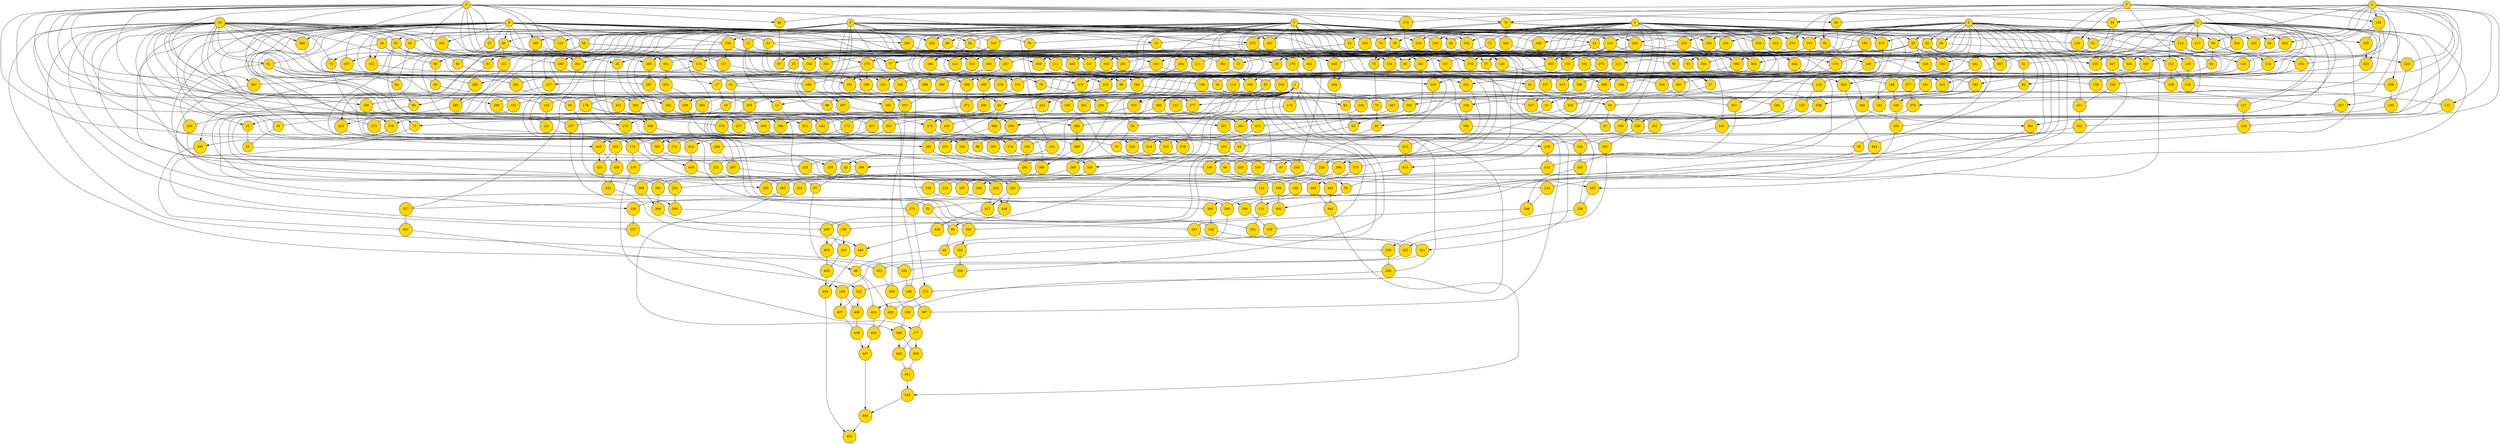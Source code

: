 digraph 0{
	0,1,2,3,4,5,6,7,8,9,10,11,12,13,14,15,16,17,18,19,20,21,22,23,24,25,26,27,28,29,30,31,32,33,34,35,36,37,38,39,40,41,42,43,44,45,46,47,48,49,50,51,52,53,54,55,56,57,58,59,60,61,62,63,64,65,66,67,68,69,70,71,72,73,74,75,76,77,78,79,80,81,82,83,84,85,86,87,88,89,90,91,92,93,94,95,96,97,98,99,100,101,102,103,104,105,106,107,108,109,110,111,112,113,114,115,116,117,118,119,120,121,122,123,124,125,126,127,128,129,130,131,132,133,134,135,136,137,138,139,140,141,142,143,144,145,146,147,148,149,150,151,152,153,154,155,156,157,158,159,160,161,162,163,164,165,166,167,168,169,170,171,172,173,174,175,176,177,178,179,180,181,182,183,184,185,186,187,188,189,190,191,192,193,194,195,196,197,198,199,200,201,202,203,204,205,206,207,208,209,210,211,212,213,214,215,216,217,218,219,220,221,222,223,224,225,226,227,228,229,230,231,232,233,234,235,236,237,238,239,240,241,242,243,244,245,246,247,248,249,250,251,252,253,254,255,256,257,258,259,260,261,262,263,264,265,266,267,268,269,270,271,272,273,274,275,276,277,278,279,280,281,282,283,284,285,286,287,288,289,290,291,292,293,294,295,296,297,298,299,300,301,302,303,304,305,306,307,308,309,310,311,312,313,314,315,316,317,318,319,320,321,322,323,324,325,326,327,328,329,330,331,332,333,334,335,336,337,338,339,340,341,342,343,344,345,346,347,348,349,350,351,352,353,354,355,356,357,358,359,360,361,362,363,364,365,366,367,368,369,370,371,372,373,374,375,376,377,378,379,380,381,382,383,384,385,386,387,388,389,390,391,392,393,394,395,396,397,398,399,400,401,402,403,404,405,406,407,408,409,410,411,412,413,414,415,416,417,418,419,420,421,422,423,424,425,426,427,428,429,430,431,432,433,434,435,436,437,438,439,440,441,442,443,444,445,446,447,448,449,450[shape=circle,style=filled,fillcolor=gold,height="0.3"];
8->11[];
7->11[arrowhead=odot];
11->12[];
1->12[];
4->13[];
3->13[arrowhead=odot];
4->14[arrowhead=odot];
3->14[];
14->15[arrowhead=odot];
13->15[arrowhead=odot];
10->16[arrowhead=odot];
9->16[arrowhead=odot];
16->17[];
15->17[arrowhead=odot];
17->18[arrowhead=odot];
1->18[arrowhead=odot];
18->19[arrowhead=odot];
8->19[arrowhead=odot];
9->20[];
1->20[];
20->21[];
10->21[];
21->22[arrowhead=odot];
19->22[arrowhead=odot];
22->23[arrowhead=odot];
7->23[];
7->24[];
6->24[arrowhead=odot];
24->25[];
10->25[];
8->26[];
5->26[arrowhead=odot];
8->27[arrowhead=odot];
3->27[arrowhead=odot];
6->28[];
2->28[];
28->29[];
27->29[];
29->30[arrowhead=odot];
26->30[arrowhead=odot];
30->31[arrowhead=odot];
4->31[];
5->32[];
4->32[arrowhead=odot];
32->33[];
8->33[];
33->34[arrowhead=odot];
31->34[arrowhead=odot];
34->35[arrowhead=odot];
9->35[arrowhead=odot];
6->36[];
5->36[arrowhead=odot];
36->37[];
9->37[];
9->38[];
5->38[];
5->39[];
2->39[];
9->40[];
5->40[arrowhead=odot];
40->41[arrowhead=odot];
39->41[arrowhead=odot];
41->42[arrowhead=odot];
0->42[];
39->43[arrowhead=odot];
0->43[arrowhead=odot];
8->44[arrowhead=odot];
7->44[arrowhead=odot];
44->45[];
43->45[arrowhead=odot];
45->46[];
42->46[arrowhead=odot];
46->47[arrowhead=odot];
38->47[arrowhead=odot];
47->48[arrowhead=odot];
6->48[arrowhead=odot];
37->49[arrowhead=odot];
35->49[arrowhead=odot];
49->50[];
48->50[arrowhead=odot];
50->51[arrowhead=odot];
10->51[arrowhead=odot];
7->52[arrowhead=odot];
6->52[];
5->53[];
4->53[];
3->54[arrowhead=odot];
2->54[];
54->55[];
26->55[arrowhead=odot];
53->56[arrowhead=odot];
38->56[arrowhead=odot];
56->57[];
55->57[];
9->58[arrowhead=odot];
8->58[arrowhead=odot];
3->59[];
2->59[arrowhead=odot];
59->60[];
58->60[];
60->61[arrowhead=odot];
10->61[arrowhead=odot];
61->62[];
57->62[arrowhead=odot];
62->63[arrowhead=odot];
52->63[];
63->64[arrowhead=odot];
25->64[arrowhead=odot];
64->65[];
51->65[arrowhead=odot];
65->66[arrowhead=odot];
1->66[arrowhead=odot];
23->67[arrowhead=odot];
12->67[arrowhead=odot];
67->68[];
66->68[arrowhead=odot];
8->69[];
7->69[];
69->70[];
10->70[arrowhead=odot];
70->71[];
20->71[];
7->72[arrowhead=odot];
5->72[arrowhead=odot];
3->73[];
2->73[];
73->74[];
8->74[arrowhead=odot];
74->75[];
72->75[];
73->76[arrowhead=odot];
8->76[arrowhead=odot];
16->77[];
5->77[];
77->78[];
76->78[arrowhead=odot];
78->79[arrowhead=odot];
75->79[arrowhead=odot];
79->80[arrowhead=odot];
4->80[];
10->81[];
8->81[arrowhead=odot];
10->82[arrowhead=odot];
5->82[arrowhead=odot];
16->83[arrowhead=odot];
7->83[];
82->84[arrowhead=odot];
81->84[arrowhead=odot];
84->85[];
83->85[];
85->86[arrowhead=odot];
80->86[arrowhead=odot];
86->87[arrowhead=odot];
6->87[];
40->88[];
10->88[arrowhead=odot];
88->89[arrowhead=odot];
81->89[arrowhead=odot];
89->90[arrowhead=odot];
7->90[arrowhead=odot];
10->91[arrowhead=odot];
9->91[];
82->92[arrowhead=odot];
27->92[arrowhead=odot];
92->93[arrowhead=odot];
2->93[arrowhead=odot];
3->94[];
0->94[arrowhead=odot];
73->95[arrowhead=odot];
0->95[];
8->96[arrowhead=odot];
5->96[];
96->97[];
94->97[arrowhead=odot];
97->98[];
95->98[arrowhead=odot];
93->99[arrowhead=odot];
91->99[arrowhead=odot];
99->100[];
98->100[arrowhead=odot];
100->101[arrowhead=odot];
7->101[arrowhead=odot];
16->102[];
8->102[];
102->103[];
53->103[arrowhead=odot];
103->104[arrowhead=odot];
81->104[arrowhead=odot];
104->105[];
101->105[arrowhead=odot];
105->106[arrowhead=odot];
6->106[arrowhead=odot];
90->107[arrowhead=odot];
87->107[arrowhead=odot];
107->108[];
106->108[arrowhead=odot];
108->109[arrowhead=odot];
1->109[arrowhead=odot];
10->110[arrowhead=odot];
7->110[];
110->111[];
5->111[arrowhead=odot];
6->112[];
4->112[arrowhead=odot];
112->113[];
7->113[arrowhead=odot];
113->114[arrowhead=odot];
111->114[arrowhead=odot];
114->115[arrowhead=odot];
3->115[arrowhead=odot];
53->116[];
3->116[];
116->117[];
110->117[];
52->118[];
2->118[arrowhead=odot];
118->119[arrowhead=odot];
111->119[arrowhead=odot];
119->120[arrowhead=odot];
4->120[arrowhead=odot];
117->121[arrowhead=odot];
115->121[arrowhead=odot];
121->122[];
120->122[arrowhead=odot];
122->123[arrowhead=odot];
8->123[arrowhead=odot];
123->124[arrowhead=odot];
1->124[arrowhead=odot];
69->125[arrowhead=odot];
9->125[arrowhead=odot];
125->126[];
124->126[arrowhead=odot];
126->127[arrowhead=odot];
71->127[arrowhead=odot];
127->128[];
109->128[arrowhead=odot];
7->129[arrowhead=odot];
0->129[];
129->130[];
32->130[];
36->131[];
4->131[];
131->132[arrowhead=odot];
130->132[arrowhead=odot];
132->133[arrowhead=odot];
2->133[];
2->134[];
0->134[];
134->135[arrowhead=odot];
53->135[];
135->136[arrowhead=odot];
72->136[arrowhead=odot];
136->137[arrowhead=odot];
6->137[arrowhead=odot];
137->138[arrowhead=odot];
133->138[arrowhead=odot];
138->139[arrowhead=odot];
3->139[];
13->140[];
7->140[arrowhead=odot];
140->141[arrowhead=odot];
112->141[arrowhead=odot];
141->142[arrowhead=odot];
5->142[];
142->143[arrowhead=odot];
139->143[arrowhead=odot];
143->144[arrowhead=odot];
8->144[arrowhead=odot];
7->145[];
6->145[];
145->146[];
53->146[arrowhead=odot];
24->147[];
3->147[];
147->148[arrowhead=odot];
118->148[arrowhead=odot];
148->149[arrowhead=odot];
53->149[];
149->150[arrowhead=odot];
146->150[arrowhead=odot];
150->151[];
144->151[arrowhead=odot];
151->152[arrowhead=odot];
9->152[arrowhead=odot];
6->153[];
5->153[];
153->154[arrowhead=odot];
69->154[];
11->155[];
4->155[];
8->156[arrowhead=odot];
7->156[];
156->157[];
3->157[arrowhead=odot];
157->158[arrowhead=odot];
155->158[arrowhead=odot];
158->159[arrowhead=odot];
153->159[];
159->160[arrowhead=odot];
154->160[arrowhead=odot];
160->161[];
152->161[arrowhead=odot];
161->162[arrowhead=odot];
10->162[arrowhead=odot];
156->163[];
153->163[];
163->164[arrowhead=odot];
11->164[arrowhead=odot];
164->165[arrowhead=odot];
9->165[];
165->166[arrowhead=odot];
162->166[arrowhead=odot];
166->167[arrowhead=odot];
1->167[arrowhead=odot];
9->168[arrowhead=odot];
6->168[];
168->169[];
10->169[];
169->170[arrowhead=odot];
20->170[arrowhead=odot];
170->171[arrowhead=odot];
69->171[];
8->172[];
6->172[];
172->173[arrowhead=odot];
9->173[];
173->174[arrowhead=odot];
1->174[arrowhead=odot];
174->175[arrowhead=odot];
10->175[];
175->176[arrowhead=odot];
171->176[arrowhead=odot];
176->177[];
167->177[arrowhead=odot];
10->178[arrowhead=odot];
1->178[arrowhead=odot];
145->179[];
8->179[];
38->180[];
3->180[arrowhead=odot];
180->181[];
179->181[];
7->182[arrowhead=odot];
6->182[arrowhead=odot];
8->183[arrowhead=odot];
5->183[arrowhead=odot];
183->184[];
9->184[arrowhead=odot];
184->185[];
182->185[];
185->186[arrowhead=odot];
181->186[arrowhead=odot];
178->187[];
4->187[arrowhead=odot];
187->188[];
186->188[arrowhead=odot];
179->189[];
9->189[];
189->190[arrowhead=odot];
10->190[];
145->191[arrowhead=odot];
74->191[arrowhead=odot];
191->192[arrowhead=odot];
4->192[];
8->193[arrowhead=odot];
6->193[arrowhead=odot];
193->194[arrowhead=odot];
192->194[arrowhead=odot];
194->195[arrowhead=odot];
5->195[];
195->196[arrowhead=odot];
156->196[arrowhead=odot];
182->197[];
134->197[];
197->198[arrowhead=odot];
163->198[arrowhead=odot];
4->199[];
3->199[];
199->200[];
198->200[arrowhead=odot];
200->201[arrowhead=odot];
196->201[arrowhead=odot];
201->202[arrowhead=odot];
9->202[arrowhead=odot];
9->203[];
4->203[];
203->204[arrowhead=odot];
14->204[arrowhead=odot];
153->205[];
70->205[];
205->206[];
204->206[arrowhead=odot];
206->207[arrowhead=odot];
190->207[arrowhead=odot];
207->208[];
202->208[arrowhead=odot];
208->209[arrowhead=odot];
1->209[arrowhead=odot];
145->210[];
116->210[];
182->211[arrowhead=odot];
58->211[];
211->212[];
210->212[arrowhead=odot];
9->213[arrowhead=odot];
4->213[];
213->214[];
134->214[];
214->215[];
193->215[];
215->216[arrowhead=odot];
189->216[arrowhead=odot];
216->217[arrowhead=odot];
3->217[];
203->218[];
179->218[];
218->219[arrowhead=odot];
217->219[arrowhead=odot];
219->220[arrowhead=odot];
5->220[];
212->221[arrowhead=odot];
178->221[];
221->222[];
220->222[arrowhead=odot];
178->223[];
58->223[];
223->224[];
210->224[arrowhead=odot];
5->225[];
2->225[arrowhead=odot];
9->226[arrowhead=odot];
5->226[arrowhead=odot];
226->227[arrowhead=odot];
225->227[arrowhead=odot];
227->228[arrowhead=odot];
0->228[];
39->229[];
0->229[arrowhead=odot];
229->230[arrowhead=odot];
228->230[arrowhead=odot];
230->231[arrowhead=odot];
7->231[arrowhead=odot];
231->232[];
8->232[arrowhead=odot];
232->233[arrowhead=odot];
38->233[arrowhead=odot];
233->234[arrowhead=odot];
6->234[arrowhead=odot];
8->235[arrowhead=odot];
6->235[];
235->236[];
54->236[];
236->237[arrowhead=odot];
26->237[arrowhead=odot];
237->238[arrowhead=odot];
4->238[];
8->239[];
5->239[];
239->240[];
4->240[arrowhead=odot];
240->241[arrowhead=odot];
238->241[arrowhead=odot];
241->242[arrowhead=odot];
9->242[arrowhead=odot];
9->243[];
6->243[];
243->244[];
5->244[arrowhead=odot];
244->245[arrowhead=odot];
242->245[arrowhead=odot];
245->246[];
234->246[arrowhead=odot];
246->247[arrowhead=odot];
10->247[arrowhead=odot];
9->248[arrowhead=odot];
5->248[];
248->249[];
4->249[arrowhead=odot];
249->250[arrowhead=odot];
183->250[arrowhead=odot];
250->251[arrowhead=odot];
3->251[arrowhead=odot];
251->252[];
2->252[];
252->253[arrowhead=odot];
61->253[];
253->254[arrowhead=odot];
7->254[arrowhead=odot];
254->255[];
6->255[];
10->256[];
7->256[];
256->257[];
6->257[arrowhead=odot];
257->258[arrowhead=odot];
255->258[arrowhead=odot];
258->259[];
247->259[arrowhead=odot];
259->260[arrowhead=odot];
1->260[arrowhead=odot];
15->261[arrowhead=odot];
10->261[arrowhead=odot];
261->262[];
9->262[arrowhead=odot];
262->263[arrowhead=odot];
1->263[arrowhead=odot];
263->264[arrowhead=odot];
8->264[arrowhead=odot];
10->265[];
1->265[];
265->266[];
9->266[];
266->267[arrowhead=odot];
264->267[arrowhead=odot];
267->268[arrowhead=odot];
7->268[];
7->269[arrowhead=odot];
1->269[];
269->270[];
8->270[];
270->271[arrowhead=odot];
268->271[arrowhead=odot];
271->272[];
260->272[arrowhead=odot];
73->273[];
0->273[];
3->274[arrowhead=odot];
0->274[arrowhead=odot];
274->275[arrowhead=odot];
273->275[arrowhead=odot];
275->276[arrowhead=odot];
8->276[arrowhead=odot];
276->277[];
5->277[];
277->278[arrowhead=odot];
91->278[arrowhead=odot];
278->279[];
93->279[arrowhead=odot];
279->280[arrowhead=odot];
7->280[arrowhead=odot];
53->281[arrowhead=odot];
8->281[];
281->282[];
10->282[arrowhead=odot];
282->283[];
9->283[arrowhead=odot];
283->284[arrowhead=odot];
81->284[arrowhead=odot];
284->285[];
280->285[arrowhead=odot];
285->286[arrowhead=odot];
6->286[arrowhead=odot];
44->287[];
5->287[arrowhead=odot];
287->288[arrowhead=odot];
77->288[arrowhead=odot];
288->289[arrowhead=odot];
3->289[];
289->290[];
2->290[];
10->291[arrowhead=odot];
8->291[];
291->292[];
248->292[];
292->293[arrowhead=odot];
290->293[arrowhead=odot];
293->294[arrowhead=odot];
4->294[];
91->295[];
5->295[];
10->296[];
8->296[];
296->297[arrowhead=odot];
295->297[arrowhead=odot];
297->298[arrowhead=odot];
7->298[];
298->299[arrowhead=odot];
294->299[arrowhead=odot];
299->300[arrowhead=odot];
6->300[];
91->301[];
5->301[arrowhead=odot];
301->302[arrowhead=odot];
81->302[arrowhead=odot];
302->303[arrowhead=odot];
7->303[arrowhead=odot];
303->304[arrowhead=odot];
300->304[arrowhead=odot];
304->305[];
286->305[arrowhead=odot];
305->306[arrowhead=odot];
1->306[arrowhead=odot];
52->307[];
4->307[arrowhead=odot];
307->308[arrowhead=odot];
111->308[arrowhead=odot];
308->309[arrowhead=odot];
3->309[arrowhead=odot];
110->310[];
5->310[];
310->311[];
199->311[];
311->312[arrowhead=odot];
1->312[arrowhead=odot];
312->313[];
120->313[arrowhead=odot];
313->314[];
309->314[arrowhead=odot];
314->315[arrowhead=odot];
8->315[arrowhead=odot];
315->316[arrowhead=odot];
269->316[arrowhead=odot];
316->317[arrowhead=odot];
9->317[arrowhead=odot];
7->318[];
1->318[];
318->319[];
8->319[];
319->320[];
91->320[];
320->321[arrowhead=odot];
317->321[arrowhead=odot];
321->322[];
306->322[arrowhead=odot];
7->323[arrowhead=odot];
5->323[];
4->324[arrowhead=odot];
0->324[];
324->325[];
323->325[];
325->326[arrowhead=odot];
131->326[arrowhead=odot];
326->327[arrowhead=odot];
2->327[];
134->328[arrowhead=odot];
5->328[];
328->329[];
4->329[];
329->330[arrowhead=odot];
72->330[arrowhead=odot];
330->331[arrowhead=odot];
6->331[arrowhead=odot];
331->332[arrowhead=odot];
327->332[arrowhead=odot];
332->333[arrowhead=odot];
3->333[];
7->334[arrowhead=odot];
4->334[];
334->335[];
3->335[arrowhead=odot];
335->336[arrowhead=odot];
112->336[arrowhead=odot];
336->337[arrowhead=odot];
5->337[];
337->338[arrowhead=odot];
333->338[arrowhead=odot];
338->339[arrowhead=odot];
8->339[arrowhead=odot];
148->340[arrowhead=odot];
5->340[];
340->341[];
4->341[];
53->342[arrowhead=odot];
6->342[];
342->343[];
7->343[];
343->344[arrowhead=odot];
341->344[arrowhead=odot];
344->345[];
339->345[arrowhead=odot];
345->346[arrowhead=odot];
9->346[arrowhead=odot];
158->347[arrowhead=odot];
6->347[];
347->348[];
5->348[];
153->349[arrowhead=odot];
8->349[];
349->350[];
7->350[];
350->351[arrowhead=odot];
348->351[arrowhead=odot];
351->352[];
346->352[arrowhead=odot];
352->353[arrowhead=odot];
10->353[arrowhead=odot];
7->354[];
5->354[];
354->355[];
235->355[];
355->356[arrowhead=odot];
11->356[arrowhead=odot];
356->357[arrowhead=odot];
9->357[];
357->358[arrowhead=odot];
353->358[arrowhead=odot];
358->359[arrowhead=odot];
1->359[arrowhead=odot];
10->360[];
9->360[arrowhead=odot];
360->361[];
6->361[];
361->362[arrowhead=odot];
20->362[arrowhead=odot];
362->363[arrowhead=odot];
8->363[];
363->364[];
7->364[];
364->365[arrowhead=odot];
175->365[arrowhead=odot];
365->366[];
359->366[arrowhead=odot];
69->367[];
3->367[arrowhead=odot];
38->368[];
6->368[];
368->369[];
367->369[];
226->370[];
6->370[arrowhead=odot];
370->371[];
44->371[];
371->372[arrowhead=odot];
369->372[arrowhead=odot];
372->373[arrowhead=odot];
10->373[arrowhead=odot];
373->374[];
1->374[arrowhead=odot];
374->375[];
4->375[arrowhead=odot];
145->376[];
96->376[];
376->377[arrowhead=odot];
197->377[arrowhead=odot];
377->378[arrowhead=odot];
4->378[];
378->379[];
3->379[];
156->380[arrowhead=odot];
5->380[arrowhead=odot];
52->381[arrowhead=odot];
8->381[arrowhead=odot];
381->382[arrowhead=odot];
4->382[arrowhead=odot];
145->383[arrowhead=odot];
8->383[];
73->384[arrowhead=odot];
7->384[arrowhead=odot];
384->385[];
6->385[];
385->386[arrowhead=odot];
10->386[arrowhead=odot];
386->387[];
383->387[arrowhead=odot];
387->388[];
382->388[arrowhead=odot];
388->389[];
380->389[arrowhead=odot];
389->390[];
379->390[arrowhead=odot];
390->391[arrowhead=odot];
9->391[arrowhead=odot];
204->392[arrowhead=odot];
7->392[];
392->393[];
6->393[];
393->394[];
8->394[];
394->395[];
10->395[arrowhead=odot];
395->396[];
5->396[];
179->397[arrowhead=odot];
10->397[];
397->398[arrowhead=odot];
396->398[arrowhead=odot];
398->399[];
391->399[arrowhead=odot];
399->400[arrowhead=odot];
1->400[arrowhead=odot];
9->401[];
7->401[];
401->402[];
172->402[];
4->403[];
2->403[];
403->404[];
0->404[];
193->405[];
9->405[arrowhead=odot];
405->406[];
404->406[];
406->407[arrowhead=odot];
402->407[arrowhead=odot];
407->408[arrowhead=odot];
3->408[];
172->409[];
9->409[];
7->410[];
4->410[];
410->411[];
409->411[];
411->412[arrowhead=odot];
408->412[arrowhead=odot];
412->413[arrowhead=odot];
5->413[];
354->414[];
199->414[];
414->415[arrowhead=odot];
6->415[];
415->416[arrowhead=odot];
24->416[arrowhead=odot];
416->417[arrowhead=odot];
8->417[arrowhead=odot];
417->418[];
9->418[arrowhead=odot];
418->419[arrowhead=odot];
178->419[];
419->420[];
413->420[arrowhead=odot];
210->421[arrowhead=odot];
10->421[arrowhead=odot];
421->422[];
1->422[arrowhead=odot];
422->423[];
58->423[];
400->424[arrowhead=odot];
209->424[];
400->425[];
209->425[arrowhead=odot];
425->426[arrowhead=odot];
424->426[arrowhead=odot];
420->427[arrowhead=odot];
222->427[];
420->428[];
222->428[arrowhead=odot];
428->429[arrowhead=odot];
427->429[arrowhead=odot];
423->430[arrowhead=odot];
224->430[];
423->431[];
224->431[arrowhead=odot];
431->432[arrowhead=odot];
430->432[arrowhead=odot];
272->433[arrowhead=odot];
68->433[];
272->434[];
68->434[arrowhead=odot];
434->435[arrowhead=odot];
433->435[arrowhead=odot];
322->436[];
128->436[arrowhead=odot];
322->437[arrowhead=odot];
128->437[];
437->438[arrowhead=odot];
436->438[arrowhead=odot];
366->439[arrowhead=odot];
177->439[];
366->440[];
177->440[arrowhead=odot];
440->441[arrowhead=odot];
439->441[arrowhead=odot];
375->442[arrowhead=odot];
188->442[];
375->443[];
188->443[arrowhead=odot];
443->444[arrowhead=odot];
442->444[arrowhead=odot];
432->445[];
429->445[];
445->446[];
426->446[];
438->447[];
435->447[];
444->448[];
441->448[];
448->449[];
447->449[];
449->450[];
446->450[];
}

